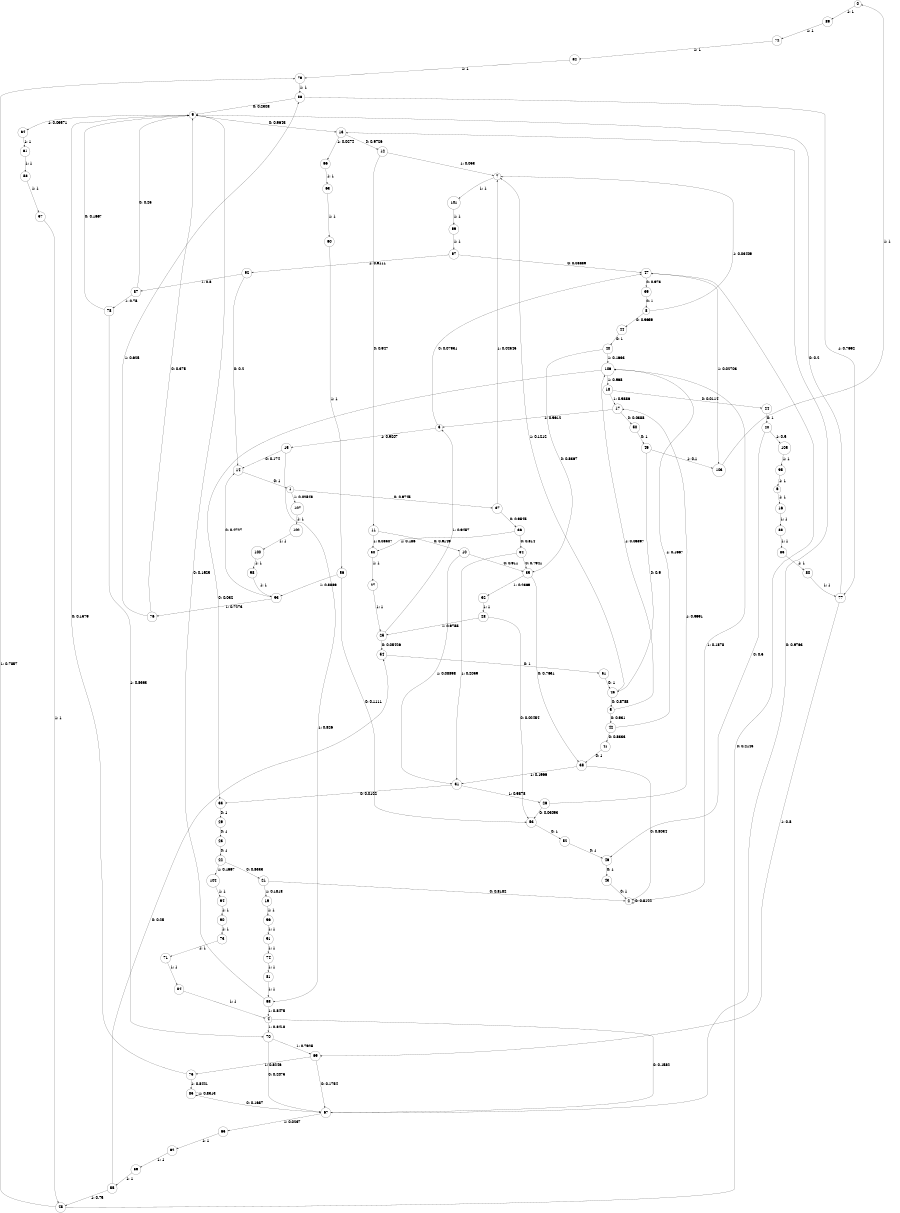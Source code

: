 digraph "ch3_face_short_L13" {
size = "6,8.5";
ratio = "fill";
node [shape = circle];
node [fontsize = 24];
edge [fontsize = 24];
0 -> 89 [label = "1: 1        "];
1 -> 37 [label = "0: 0.9745   "];
1 -> 107 [label = "1: 0.02548  "];
2 -> 2 [label = "0: 0.8122   "];
2 -> 106 [label = "1: 0.1878   "];
3 -> 47 [label = "0: 0.07931  "];
3 -> 15 [label = "1: 0.9207   "];
4 -> 67 [label = "0: 0.1582   "];
4 -> 70 [label = "1: 0.8418   "];
5 -> 42 [label = "0: 0.931    "];
5 -> 106 [label = "1: 0.06897  "];
6 -> 16 [label = "1: 1        "];
7 -> 101 [label = "1: 1        "];
8 -> 44 [label = "0: 0.9659   "];
8 -> 7 [label = "1: 0.03409  "];
9 -> 13 [label = "0: 0.9643   "];
9 -> 64 [label = "1: 0.03571  "];
10 -> 35 [label = "0: 0.911    "];
10 -> 31 [label = "1: 0.08898  "];
11 -> 10 [label = "0: 0.9149   "];
11 -> 30 [label = "1: 0.08507  "];
12 -> 11 [label = "0: 0.947    "];
12 -> 7 [label = "1: 0.053    "];
13 -> 12 [label = "0: 0.9726   "];
13 -> 66 [label = "1: 0.0274   "];
14 -> 1 [label = "0: 1        "];
15 -> 14 [label = "0: 0.174    "];
15 -> 68 [label = "1: 0.826    "];
16 -> 88 [label = "1: 1        "];
17 -> 50 [label = "0: 0.0388   "];
17 -> 3 [label = "1: 0.9612   "];
18 -> 24 [label = "0: 0.0114   "];
18 -> 17 [label = "1: 0.9886   "];
19 -> 96 [label = "1: 1        "];
20 -> 46 [label = "0: 0.5      "];
20 -> 105 [label = "1: 0.5      "];
21 -> 2 [label = "0: 0.8182   "];
21 -> 19 [label = "1: 0.1818   "];
22 -> 21 [label = "0: 0.8333   "];
22 -> 104 [label = "1: 0.1667   "];
23 -> 22 [label = "0: 1        "];
24 -> 20 [label = "0: 1        "];
25 -> 54 [label = "0: 0.05426  "];
25 -> 3 [label = "1: 0.9457   "];
26 -> 53 [label = "0: 0.03093  "];
26 -> 17 [label = "1: 0.9691   "];
27 -> 25 [label = "1: 1        "];
28 -> 53 [label = "0: 0.02454  "];
28 -> 25 [label = "1: 0.9755   "];
29 -> 23 [label = "0: 1        "];
30 -> 27 [label = "1: 1        "];
31 -> 33 [label = "0: 0.0122   "];
31 -> 26 [label = "1: 0.9878   "];
32 -> 28 [label = "1: 1        "];
33 -> 29 [label = "0: 1        "];
34 -> 35 [label = "0: 0.7941   "];
34 -> 31 [label = "1: 0.2059   "];
35 -> 38 [label = "0: 0.7631   "];
35 -> 32 [label = "1: 0.2369   "];
36 -> 34 [label = "0: 0.814    "];
36 -> 30 [label = "1: 0.186    "];
37 -> 36 [label = "0: 0.9545   "];
37 -> 7 [label = "1: 0.04545  "];
38 -> 2 [label = "0: 0.8034   "];
38 -> 31 [label = "1: 0.1966   "];
39 -> 8 [label = "0: 1        "];
40 -> 35 [label = "0: 0.8367   "];
40 -> 106 [label = "1: 0.1633   "];
41 -> 38 [label = "0: 1        "];
42 -> 41 [label = "0: 0.8333   "];
42 -> 106 [label = "1: 0.1667   "];
43 -> 2 [label = "0: 1        "];
44 -> 40 [label = "0: 1        "];
45 -> 5 [label = "0: 0.8788   "];
45 -> 7 [label = "1: 0.1212   "];
46 -> 43 [label = "0: 1        "];
47 -> 39 [label = "0: 0.973    "];
47 -> 103 [label = "1: 0.02703  "];
48 -> 47 [label = "0: 0.2143   "];
48 -> 79 [label = "1: 0.7857   "];
49 -> 45 [label = "0: 0.9      "];
49 -> 103 [label = "1: 0.1      "];
50 -> 49 [label = "0: 1        "];
51 -> 45 [label = "0: 1        "];
52 -> 46 [label = "0: 1        "];
53 -> 52 [label = "0: 1        "];
54 -> 51 [label = "0: 1        "];
55 -> 54 [label = "0: 0.25     "];
55 -> 48 [label = "1: 0.75     "];
56 -> 53 [label = "0: 0.1111   "];
56 -> 93 [label = "1: 0.8889   "];
57 -> 48 [label = "1: 1        "];
58 -> 57 [label = "1: 1        "];
59 -> 55 [label = "1: 1        "];
60 -> 56 [label = "1: 1        "];
61 -> 58 [label = "1: 1        "];
62 -> 59 [label = "1: 1        "];
63 -> 60 [label = "1: 1        "];
64 -> 61 [label = "1: 1        "];
65 -> 62 [label = "1: 1        "];
66 -> 63 [label = "1: 1        "];
67 -> 13 [label = "0: 0.9763   "];
67 -> 65 [label = "1: 0.0237   "];
68 -> 9 [label = "0: 0.1525   "];
68 -> 4 [label = "1: 0.8475   "];
69 -> 67 [label = "0: 0.1754   "];
69 -> 75 [label = "1: 0.8246   "];
70 -> 67 [label = "0: 0.2075   "];
70 -> 69 [label = "1: 0.7925   "];
71 -> 84 [label = "1: 1        "];
72 -> 82 [label = "1: 1        "];
73 -> 71 [label = "1: 1        "];
74 -> 81 [label = "1: 1        "];
75 -> 9 [label = "0: 0.1579   "];
75 -> 85 [label = "1: 0.8421   "];
76 -> 9 [label = "0: 0.375    "];
76 -> 86 [label = "1: 0.625    "];
77 -> 9 [label = "0: 0.2      "];
77 -> 69 [label = "1: 0.8      "];
78 -> 9 [label = "0: 0.1667   "];
78 -> 70 [label = "1: 0.8333   "];
79 -> 86 [label = "1: 1        "];
80 -> 77 [label = "1: 1        "];
81 -> 68 [label = "1: 1        "];
82 -> 79 [label = "1: 1        "];
83 -> 80 [label = "1: 1        "];
84 -> 4 [label = "1: 1        "];
85 -> 67 [label = "0: 0.1687   "];
85 -> 85 [label = "1: 0.8313   "];
86 -> 9 [label = "0: 0.2308   "];
86 -> 77 [label = "1: 0.7692   "];
87 -> 9 [label = "0: 0.25     "];
87 -> 78 [label = "1: 0.75     "];
88 -> 83 [label = "1: 1        "];
89 -> 72 [label = "1: 1        "];
90 -> 73 [label = "1: 1        "];
91 -> 74 [label = "1: 1        "];
92 -> 14 [label = "0: 0.2      "];
92 -> 87 [label = "1: 0.8      "];
93 -> 14 [label = "0: 0.2727   "];
93 -> 76 [label = "1: 0.7273   "];
94 -> 90 [label = "1: 1        "];
95 -> 6 [label = "1: 1        "];
96 -> 91 [label = "1: 1        "];
97 -> 47 [label = "0: 0.08889  "];
97 -> 92 [label = "1: 0.9111   "];
98 -> 93 [label = "1: 1        "];
99 -> 97 [label = "1: 1        "];
100 -> 98 [label = "1: 1        "];
101 -> 99 [label = "1: 1        "];
102 -> 100 [label = "1: 1        "];
103 -> 0 [label = "1: 1        "];
104 -> 94 [label = "1: 1        "];
105 -> 95 [label = "1: 1        "];
106 -> 33 [label = "0: 0.032    "];
106 -> 18 [label = "1: 0.968    "];
107 -> 102 [label = "1: 1        "];
}